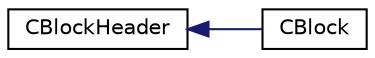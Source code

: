 digraph "Graphical Class Hierarchy"
{
 // LATEX_PDF_SIZE
  edge [fontname="Helvetica",fontsize="10",labelfontname="Helvetica",labelfontsize="10"];
  node [fontname="Helvetica",fontsize="10",shape=record];
  rankdir="LR";
  Node0 [label="CBlockHeader",height=0.2,width=0.4,color="black", fillcolor="white", style="filled",URL="$class_c_block_header.html",tooltip=" "];
  Node0 -> Node1 [dir="back",color="midnightblue",fontsize="10",style="solid",fontname="Helvetica"];
  Node1 [label="CBlock",height=0.2,width=0.4,color="black", fillcolor="white", style="filled",URL="$class_c_block.html",tooltip=" "];
}
